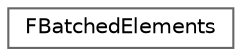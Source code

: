 digraph "Graphical Class Hierarchy"
{
 // INTERACTIVE_SVG=YES
 // LATEX_PDF_SIZE
  bgcolor="transparent";
  edge [fontname=Helvetica,fontsize=10,labelfontname=Helvetica,labelfontsize=10];
  node [fontname=Helvetica,fontsize=10,shape=box,height=0.2,width=0.4];
  rankdir="LR";
  Node0 [id="Node000000",label="FBatchedElements",height=0.2,width=0.4,color="grey40", fillcolor="white", style="filled",URL="$d5/dd6/classFBatchedElements.html",tooltip="Batched elements for later rendering."];
}
